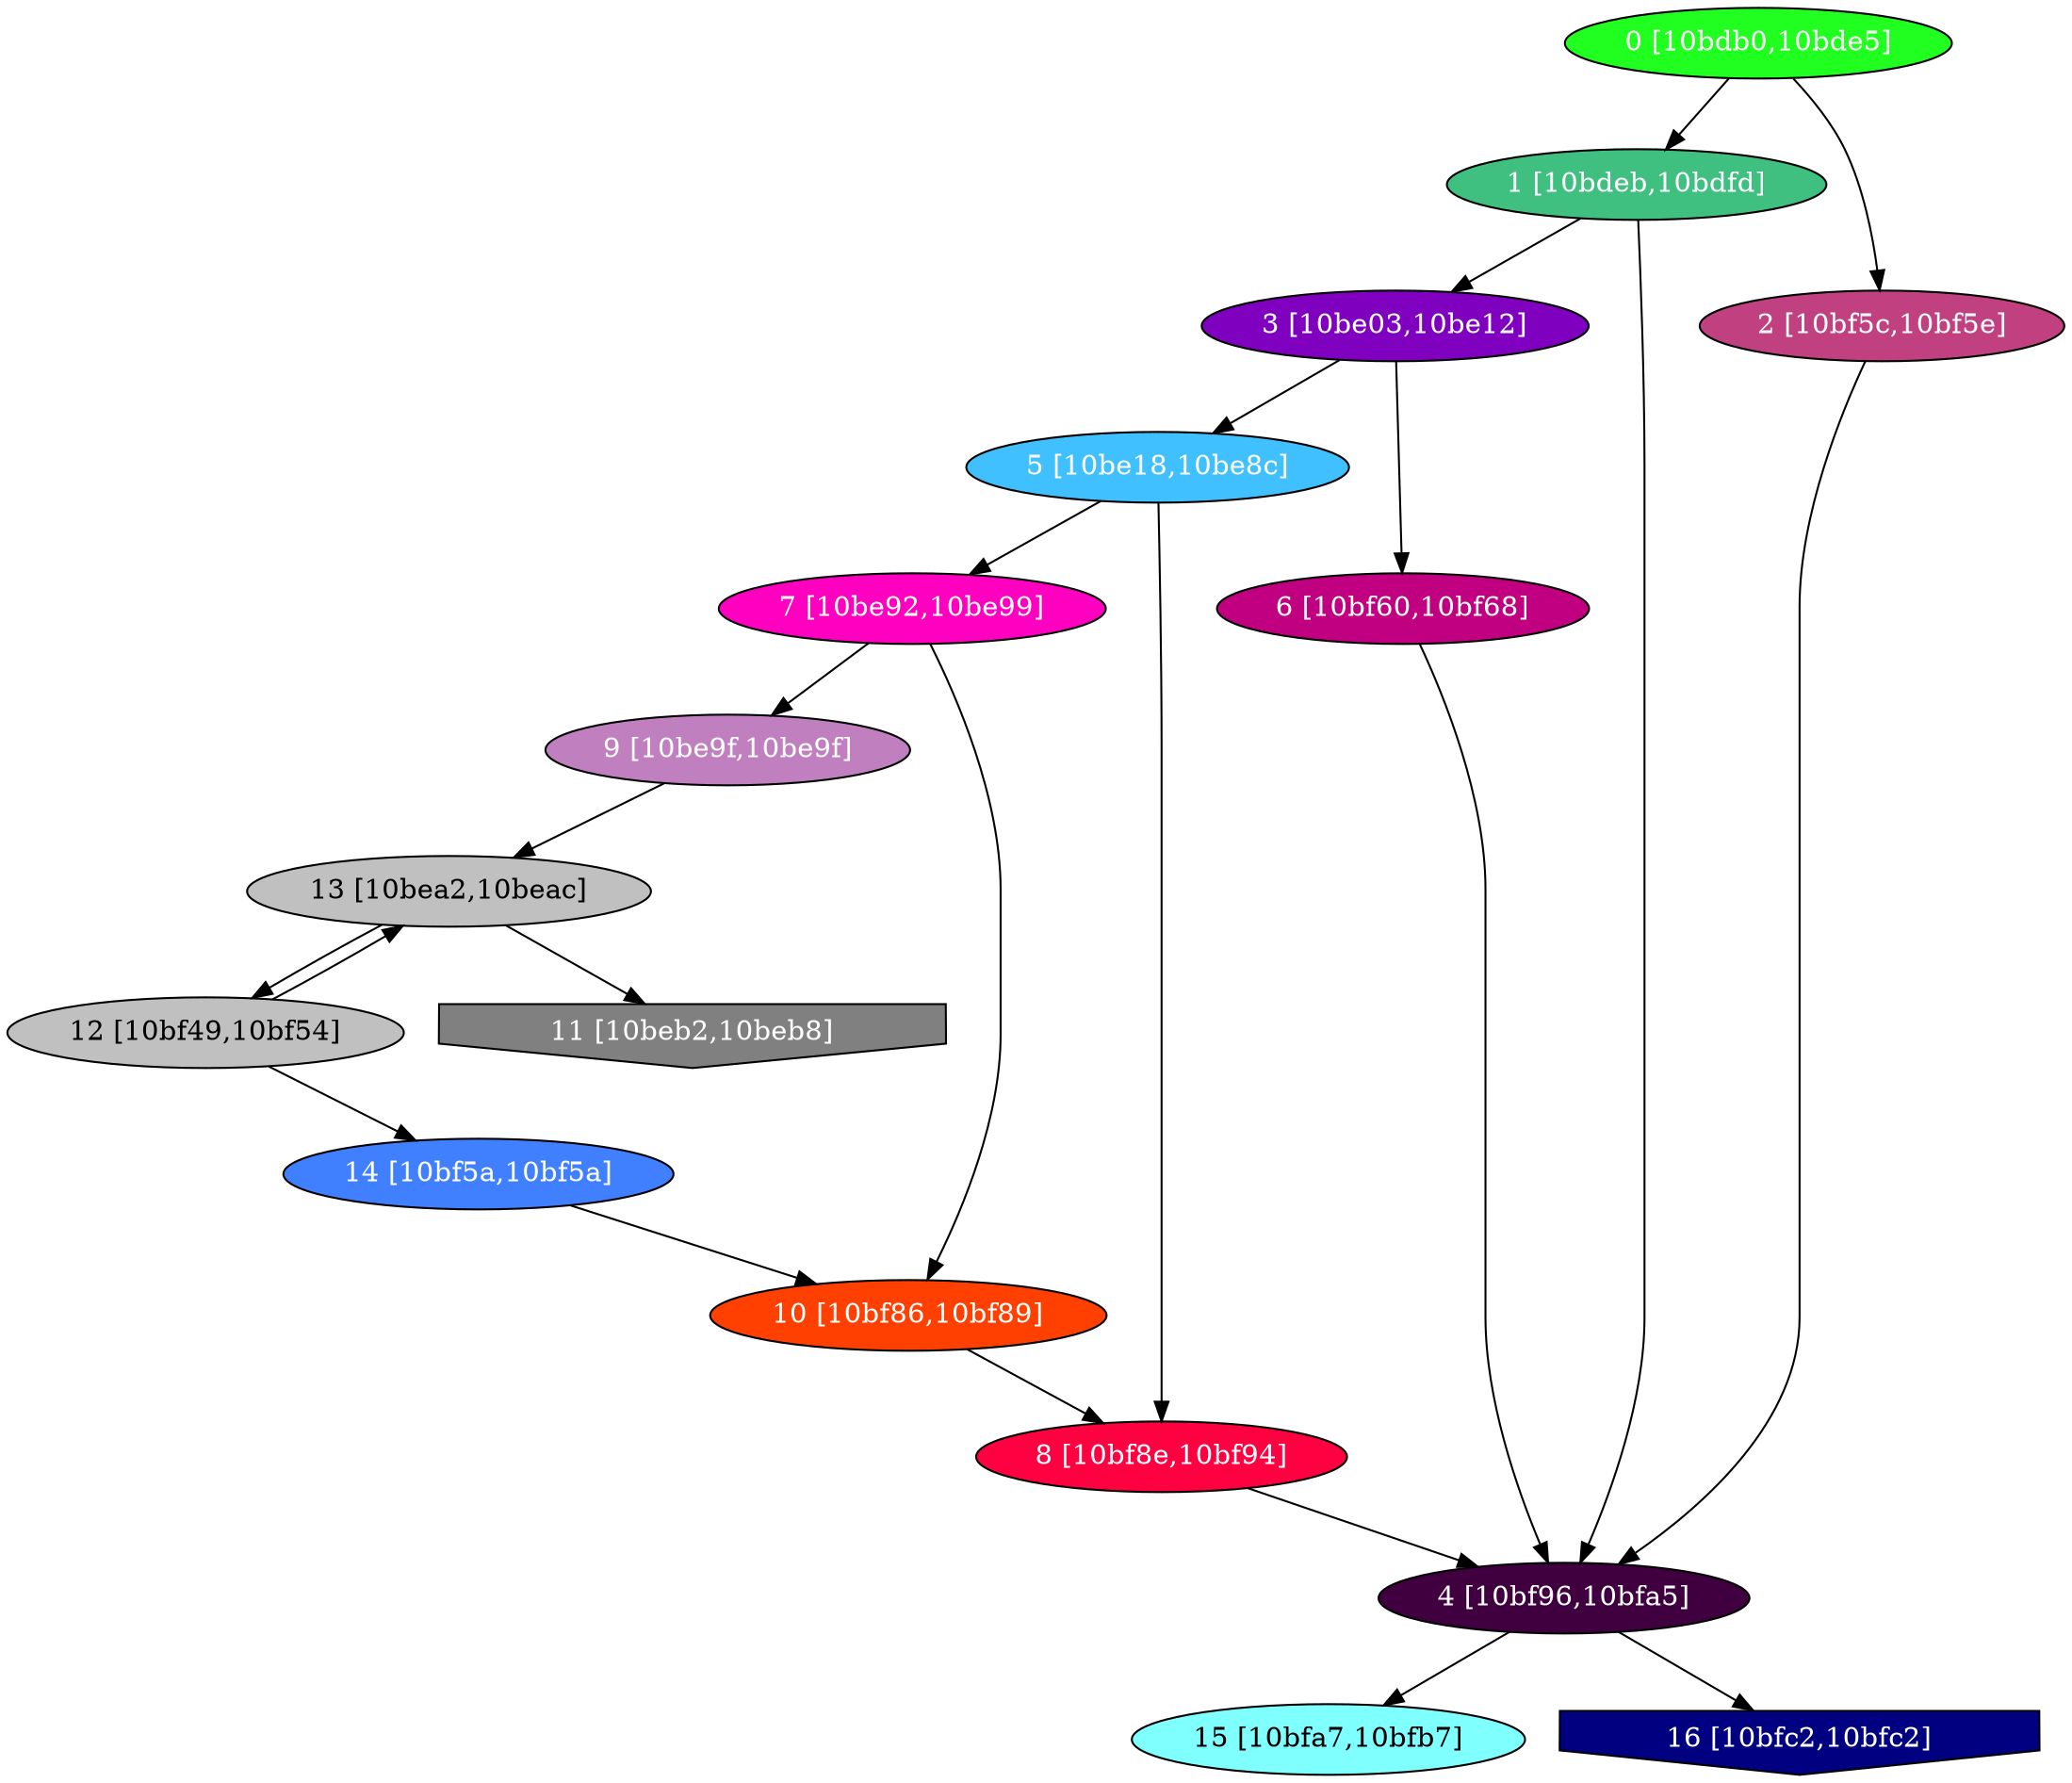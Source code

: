 diGraph libnss3{
	libnss3_0  [style=filled fillcolor="#20FF20" fontcolor="#ffffff" shape=oval label="0 [10bdb0,10bde5]"]
	libnss3_1  [style=filled fillcolor="#40C080" fontcolor="#ffffff" shape=oval label="1 [10bdeb,10bdfd]"]
	libnss3_2  [style=filled fillcolor="#C04080" fontcolor="#ffffff" shape=oval label="2 [10bf5c,10bf5e]"]
	libnss3_3  [style=filled fillcolor="#8000C0" fontcolor="#ffffff" shape=oval label="3 [10be03,10be12]"]
	libnss3_4  [style=filled fillcolor="#400040" fontcolor="#ffffff" shape=oval label="4 [10bf96,10bfa5]"]
	libnss3_5  [style=filled fillcolor="#40C0FF" fontcolor="#ffffff" shape=oval label="5 [10be18,10be8c]"]
	libnss3_6  [style=filled fillcolor="#C00080" fontcolor="#ffffff" shape=oval label="6 [10bf60,10bf68]"]
	libnss3_7  [style=filled fillcolor="#FF00C0" fontcolor="#ffffff" shape=oval label="7 [10be92,10be99]"]
	libnss3_8  [style=filled fillcolor="#FF0040" fontcolor="#ffffff" shape=oval label="8 [10bf8e,10bf94]"]
	libnss3_9  [style=filled fillcolor="#C080C0" fontcolor="#ffffff" shape=oval label="9 [10be9f,10be9f]"]
	libnss3_a  [style=filled fillcolor="#FF4000" fontcolor="#ffffff" shape=oval label="10 [10bf86,10bf89]"]
	libnss3_b  [style=filled fillcolor="#808080" fontcolor="#ffffff" shape=invhouse label="11 [10beb2,10beb8]"]
	libnss3_c  [style=filled fillcolor="#C0C0C0" fontcolor="#000000" shape=oval label="12 [10bf49,10bf54]"]
	libnss3_d  [style=filled fillcolor="#C0C0C0" fontcolor="#000000" shape=oval label="13 [10bea2,10beac]"]
	libnss3_e  [style=filled fillcolor="#4080FF" fontcolor="#ffffff" shape=oval label="14 [10bf5a,10bf5a]"]
	libnss3_f  [style=filled fillcolor="#80FFFF" fontcolor="#000000" shape=oval label="15 [10bfa7,10bfb7]"]
	libnss3_10  [style=filled fillcolor="#000080" fontcolor="#ffffff" shape=invhouse label="16 [10bfc2,10bfc2]"]

	libnss3_0 -> libnss3_1
	libnss3_0 -> libnss3_2
	libnss3_1 -> libnss3_3
	libnss3_1 -> libnss3_4
	libnss3_2 -> libnss3_4
	libnss3_3 -> libnss3_5
	libnss3_3 -> libnss3_6
	libnss3_4 -> libnss3_f
	libnss3_4 -> libnss3_10
	libnss3_5 -> libnss3_7
	libnss3_5 -> libnss3_8
	libnss3_6 -> libnss3_4
	libnss3_7 -> libnss3_9
	libnss3_7 -> libnss3_a
	libnss3_8 -> libnss3_4
	libnss3_9 -> libnss3_d
	libnss3_a -> libnss3_8
	libnss3_c -> libnss3_d
	libnss3_c -> libnss3_e
	libnss3_d -> libnss3_b
	libnss3_d -> libnss3_c
	libnss3_e -> libnss3_a
}